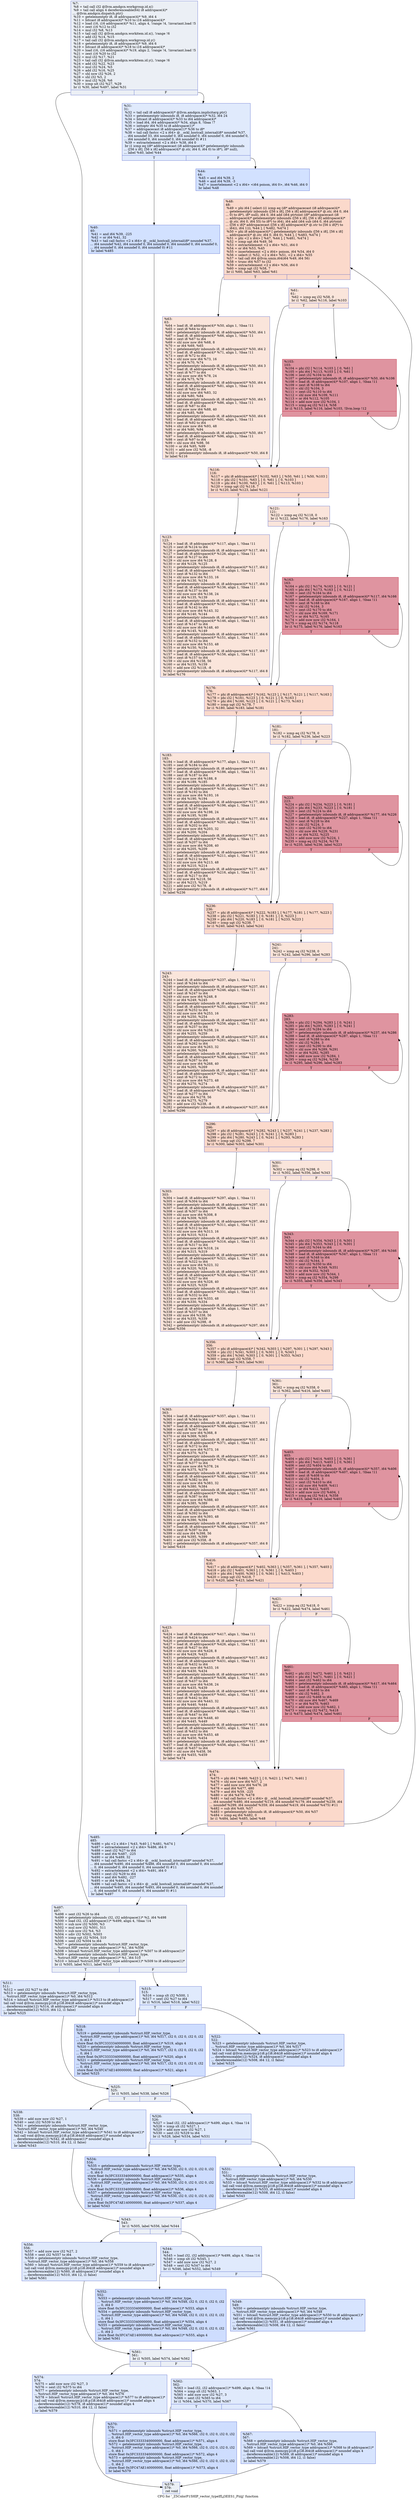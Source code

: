 digraph "CFG for '_Z5ColorP15HIP_vector_typeIfLj3EES1_Piiijj' function" {
	label="CFG for '_Z5ColorP15HIP_vector_typeIfLj3EES1_Piiijj' function";

	Node0x4b486d0 [shape=record,color="#3d50c3ff", style=filled, fillcolor="#d1dae970",label="{%7:\l  %8 = tail call i32 @llvm.amdgcn.workgroup.id.x()\l  %9 = tail call align 4 dereferenceable(64) i8 addrspace(4)*\l... @llvm.amdgcn.dispatch.ptr()\l  %10 = getelementptr i8, i8 addrspace(4)* %9, i64 4\l  %11 = bitcast i8 addrspace(4)* %10 to i16 addrspace(4)*\l  %12 = load i16, i16 addrspace(4)* %11, align 4, !range !4, !invariant.load !5\l  %13 = zext i16 %12 to i32\l  %14 = mul i32 %8, %13\l  %15 = tail call i32 @llvm.amdgcn.workitem.id.x(), !range !6\l  %16 = add i32 %14, %15\l  %17 = tail call i32 @llvm.amdgcn.workgroup.id.y()\l  %18 = getelementptr i8, i8 addrspace(4)* %9, i64 6\l  %19 = bitcast i8 addrspace(4)* %18 to i16 addrspace(4)*\l  %20 = load i16, i16 addrspace(4)* %19, align 2, !range !4, !invariant.load !5\l  %21 = zext i16 %20 to i32\l  %22 = mul i32 %17, %21\l  %23 = tail call i32 @llvm.amdgcn.workitem.id.y(), !range !6\l  %24 = add i32 %22, %23\l  %25 = mul i32 %24, %5\l  %26 = add i32 %16, %25\l  %27 = shl nsw i32 %26, 2\l  %28 = shl i32 %5, 2\l  %29 = mul i32 %28, %6\l  %30 = icmp ult i32 %27, %29\l  br i1 %30, label %497, label %31\l|{<s0>T|<s1>F}}"];
	Node0x4b486d0:s0 -> Node0x4b4c280;
	Node0x4b486d0:s1 -> Node0x4b4c310;
	Node0x4b4c310 [shape=record,color="#3d50c3ff", style=filled, fillcolor="#b9d0f970",label="{%31:\l31:                                               \l  %32 = tail call i8 addrspace(4)* @llvm.amdgcn.implicitarg.ptr()\l  %33 = getelementptr inbounds i8, i8 addrspace(4)* %32, i64 24\l  %34 = bitcast i8 addrspace(4)* %33 to i64 addrspace(4)*\l  %35 = load i64, i64 addrspace(4)* %34, align 8, !tbaa !7\l  %36 = inttoptr i64 %35 to i8 addrspace(1)*\l  %37 = addrspacecast i8 addrspace(1)* %36 to i8*\l  %38 = tail call fastcc \<2 x i64\> @__ockl_hostcall_internal(i8* noundef %37,\l... i64 noundef 33, i64 noundef 0, i64 noundef 0, i64 noundef 0, i64 noundef 0,\l... i64 noundef 0, i64 noundef 0, i64 noundef 0) #11\l  %39 = extractelement \<2 x i64\> %38, i64 0\l  br i1 icmp eq (i8* addrspacecast (i8 addrspace(4)* getelementptr inbounds\l... ([56 x i8], [56 x i8] addrspace(4)* @.str, i64 0, i64 0) to i8*), i8* null),\l... label %40, label %44\l|{<s0>T|<s1>F}}"];
	Node0x4b4c310:s0 -> Node0x4b4d370;
	Node0x4b4c310:s1 -> Node0x4b4dd60;
	Node0x4b4d370 [shape=record,color="#3d50c3ff", style=filled, fillcolor="#9abbff70",label="{%40:\l40:                                               \l  %41 = and i64 %39, -225\l  %42 = or i64 %41, 32\l  %43 = tail call fastcc \<2 x i64\> @__ockl_hostcall_internal(i8* noundef %37,\l... i64 noundef %42, i64 noundef 0, i64 noundef 0, i64 noundef 0, i64 noundef 0,\l... i64 noundef 0, i64 noundef 0, i64 noundef 0) #11\l  br label %485\l}"];
	Node0x4b4d370 -> Node0x4b4e040;
	Node0x4b4dd60 [shape=record,color="#3d50c3ff", style=filled, fillcolor="#9abbff70",label="{%44:\l44:                                               \l  %45 = and i64 %39, 2\l  %46 = and i64 %39, -3\l  %47 = insertelement \<2 x i64\> \<i64 poison, i64 0\>, i64 %46, i64 0\l  br label %48\l}"];
	Node0x4b4dd60 -> Node0x4b4ebe0;
	Node0x4b4ebe0 [shape=record,color="#3d50c3ff", style=filled, fillcolor="#f7a88970",label="{%48:\l48:                                               \l  %49 = phi i64 [ select (i1 icmp eq (i8* addrspacecast (i8 addrspace(4)*\l... getelementptr inbounds ([56 x i8], [56 x i8] addrspace(4)* @.str, i64 0, i64\l... 0) to i8*), i8* null), i64 0, i64 add (i64 ptrtoint (i8* addrspacecast (i8\l... addrspace(4)* getelementptr inbounds ([56 x i8], [56 x i8] addrspace(4)*\l... @.str, i64 0, i64 55) to i8*) to i64), i64 add (i64 sub (i64 0, i64 ptrtoint\l... ([56 x i8]* addrspacecast ([56 x i8] addrspace(4)* @.str to [56 x i8]*) to\l... i64)), i64 1))), %44 ], [ %482, %474 ]\l  %50 = phi i8 addrspace(4)* [ getelementptr inbounds ([56 x i8], [56 x i8]\l... addrspace(4)* @.str, i64 0, i64 0), %44 ], [ %483, %474 ]\l  %51 = phi \<2 x i64\> [ %47, %44 ], [ %481, %474 ]\l  %52 = icmp ugt i64 %49, 56\l  %53 = extractelement \<2 x i64\> %51, i64 0\l  %54 = or i64 %53, %45\l  %55 = insertelement \<2 x i64\> poison, i64 %54, i64 0\l  %56 = select i1 %52, \<2 x i64\> %51, \<2 x i64\> %55\l  %57 = tail call i64 @llvm.umin.i64(i64 %49, i64 56)\l  %58 = trunc i64 %57 to i32\l  %59 = extractelement \<2 x i64\> %56, i64 0\l  %60 = icmp ugt i32 %58, 7\l  br i1 %60, label %63, label %61\l|{<s0>T|<s1>F}}"];
	Node0x4b4ebe0:s0 -> Node0x4b4fb50;
	Node0x4b4ebe0:s1 -> Node0x4b4fbe0;
	Node0x4b4fbe0 [shape=record,color="#3d50c3ff", style=filled, fillcolor="#f4c5ad70",label="{%61:\l61:                                               \l  %62 = icmp eq i32 %58, 0\l  br i1 %62, label %116, label %103\l|{<s0>T|<s1>F}}"];
	Node0x4b4fbe0:s0 -> Node0x4b4fde0;
	Node0x4b4fbe0:s1 -> Node0x4b4fe30;
	Node0x4b4fb50 [shape=record,color="#3d50c3ff", style=filled, fillcolor="#f4c5ad70",label="{%63:\l63:                                               \l  %64 = load i8, i8 addrspace(4)* %50, align 1, !tbaa !11\l  %65 = zext i8 %64 to i64\l  %66 = getelementptr inbounds i8, i8 addrspace(4)* %50, i64 1\l  %67 = load i8, i8 addrspace(4)* %66, align 1, !tbaa !11\l  %68 = zext i8 %67 to i64\l  %69 = shl nuw nsw i64 %68, 8\l  %70 = or i64 %69, %65\l  %71 = getelementptr inbounds i8, i8 addrspace(4)* %50, i64 2\l  %72 = load i8, i8 addrspace(4)* %71, align 1, !tbaa !11\l  %73 = zext i8 %72 to i64\l  %74 = shl nuw nsw i64 %73, 16\l  %75 = or i64 %70, %74\l  %76 = getelementptr inbounds i8, i8 addrspace(4)* %50, i64 3\l  %77 = load i8, i8 addrspace(4)* %76, align 1, !tbaa !11\l  %78 = zext i8 %77 to i64\l  %79 = shl nuw nsw i64 %78, 24\l  %80 = or i64 %75, %79\l  %81 = getelementptr inbounds i8, i8 addrspace(4)* %50, i64 4\l  %82 = load i8, i8 addrspace(4)* %81, align 1, !tbaa !11\l  %83 = zext i8 %82 to i64\l  %84 = shl nuw nsw i64 %83, 32\l  %85 = or i64 %80, %84\l  %86 = getelementptr inbounds i8, i8 addrspace(4)* %50, i64 5\l  %87 = load i8, i8 addrspace(4)* %86, align 1, !tbaa !11\l  %88 = zext i8 %87 to i64\l  %89 = shl nuw nsw i64 %88, 40\l  %90 = or i64 %85, %89\l  %91 = getelementptr inbounds i8, i8 addrspace(4)* %50, i64 6\l  %92 = load i8, i8 addrspace(4)* %91, align 1, !tbaa !11\l  %93 = zext i8 %92 to i64\l  %94 = shl nuw nsw i64 %93, 48\l  %95 = or i64 %90, %94\l  %96 = getelementptr inbounds i8, i8 addrspace(4)* %50, i64 7\l  %97 = load i8, i8 addrspace(4)* %96, align 1, !tbaa !11\l  %98 = zext i8 %97 to i64\l  %99 = shl nuw i64 %98, 56\l  %100 = or i64 %95, %99\l  %101 = add nsw i32 %58, -8\l  %102 = getelementptr inbounds i8, i8 addrspace(4)* %50, i64 8\l  br label %116\l}"];
	Node0x4b4fb50 -> Node0x4b4fde0;
	Node0x4b4fe30 [shape=record,color="#b70d28ff", style=filled, fillcolor="#b70d2870",label="{%103:\l103:                                              \l  %104 = phi i32 [ %114, %103 ], [ 0, %61 ]\l  %105 = phi i64 [ %113, %103 ], [ 0, %61 ]\l  %106 = zext i32 %104 to i64\l  %107 = getelementptr inbounds i8, i8 addrspace(4)* %50, i64 %106\l  %108 = load i8, i8 addrspace(4)* %107, align 1, !tbaa !11\l  %109 = zext i8 %108 to i64\l  %110 = shl i32 %104, 3\l  %111 = zext i32 %110 to i64\l  %112 = shl nuw i64 %109, %111\l  %113 = or i64 %112, %105\l  %114 = add nuw nsw i32 %104, 1\l  %115 = icmp eq i32 %114, %58\l  br i1 %115, label %116, label %103, !llvm.loop !12\l|{<s0>T|<s1>F}}"];
	Node0x4b4fe30:s0 -> Node0x4b4fde0;
	Node0x4b4fe30:s1 -> Node0x4b4fe30;
	Node0x4b4fde0 [shape=record,color="#3d50c3ff", style=filled, fillcolor="#f7a88970",label="{%116:\l116:                                              \l  %117 = phi i8 addrspace(4)* [ %102, %63 ], [ %50, %61 ], [ %50, %103 ]\l  %118 = phi i32 [ %101, %63 ], [ 0, %61 ], [ 0, %103 ]\l  %119 = phi i64 [ %100, %63 ], [ 0, %61 ], [ %113, %103 ]\l  %120 = icmp ugt i32 %118, 7\l  br i1 %120, label %123, label %121\l|{<s0>T|<s1>F}}"];
	Node0x4b4fde0:s0 -> Node0x4b52ac0;
	Node0x4b4fde0:s1 -> Node0x4b52b10;
	Node0x4b52b10 [shape=record,color="#3d50c3ff", style=filled, fillcolor="#f4c5ad70",label="{%121:\l121:                                              \l  %122 = icmp eq i32 %118, 0\l  br i1 %122, label %176, label %163\l|{<s0>T|<s1>F}}"];
	Node0x4b52b10:s0 -> Node0x4b52ce0;
	Node0x4b52b10:s1 -> Node0x4b52d30;
	Node0x4b52ac0 [shape=record,color="#3d50c3ff", style=filled, fillcolor="#f4c5ad70",label="{%123:\l123:                                              \l  %124 = load i8, i8 addrspace(4)* %117, align 1, !tbaa !11\l  %125 = zext i8 %124 to i64\l  %126 = getelementptr inbounds i8, i8 addrspace(4)* %117, i64 1\l  %127 = load i8, i8 addrspace(4)* %126, align 1, !tbaa !11\l  %128 = zext i8 %127 to i64\l  %129 = shl nuw nsw i64 %128, 8\l  %130 = or i64 %129, %125\l  %131 = getelementptr inbounds i8, i8 addrspace(4)* %117, i64 2\l  %132 = load i8, i8 addrspace(4)* %131, align 1, !tbaa !11\l  %133 = zext i8 %132 to i64\l  %134 = shl nuw nsw i64 %133, 16\l  %135 = or i64 %130, %134\l  %136 = getelementptr inbounds i8, i8 addrspace(4)* %117, i64 3\l  %137 = load i8, i8 addrspace(4)* %136, align 1, !tbaa !11\l  %138 = zext i8 %137 to i64\l  %139 = shl nuw nsw i64 %138, 24\l  %140 = or i64 %135, %139\l  %141 = getelementptr inbounds i8, i8 addrspace(4)* %117, i64 4\l  %142 = load i8, i8 addrspace(4)* %141, align 1, !tbaa !11\l  %143 = zext i8 %142 to i64\l  %144 = shl nuw nsw i64 %143, 32\l  %145 = or i64 %140, %144\l  %146 = getelementptr inbounds i8, i8 addrspace(4)* %117, i64 5\l  %147 = load i8, i8 addrspace(4)* %146, align 1, !tbaa !11\l  %148 = zext i8 %147 to i64\l  %149 = shl nuw nsw i64 %148, 40\l  %150 = or i64 %145, %149\l  %151 = getelementptr inbounds i8, i8 addrspace(4)* %117, i64 6\l  %152 = load i8, i8 addrspace(4)* %151, align 1, !tbaa !11\l  %153 = zext i8 %152 to i64\l  %154 = shl nuw nsw i64 %153, 48\l  %155 = or i64 %150, %154\l  %156 = getelementptr inbounds i8, i8 addrspace(4)* %117, i64 7\l  %157 = load i8, i8 addrspace(4)* %156, align 1, !tbaa !11\l  %158 = zext i8 %157 to i64\l  %159 = shl nuw i64 %158, 56\l  %160 = or i64 %155, %159\l  %161 = add nsw i32 %118, -8\l  %162 = getelementptr inbounds i8, i8 addrspace(4)* %117, i64 8\l  br label %176\l}"];
	Node0x4b52ac0 -> Node0x4b52ce0;
	Node0x4b52d30 [shape=record,color="#b70d28ff", style=filled, fillcolor="#b70d2870",label="{%163:\l163:                                              \l  %164 = phi i32 [ %174, %163 ], [ 0, %121 ]\l  %165 = phi i64 [ %173, %163 ], [ 0, %121 ]\l  %166 = zext i32 %164 to i64\l  %167 = getelementptr inbounds i8, i8 addrspace(4)* %117, i64 %166\l  %168 = load i8, i8 addrspace(4)* %167, align 1, !tbaa !11\l  %169 = zext i8 %168 to i64\l  %170 = shl i32 %164, 3\l  %171 = zext i32 %170 to i64\l  %172 = shl nuw i64 %169, %171\l  %173 = or i64 %172, %165\l  %174 = add nuw nsw i32 %164, 1\l  %175 = icmp eq i32 %174, %118\l  br i1 %175, label %176, label %163\l|{<s0>T|<s1>F}}"];
	Node0x4b52d30:s0 -> Node0x4b52ce0;
	Node0x4b52d30:s1 -> Node0x4b52d30;
	Node0x4b52ce0 [shape=record,color="#3d50c3ff", style=filled, fillcolor="#f7a88970",label="{%176:\l176:                                              \l  %177 = phi i8 addrspace(4)* [ %162, %123 ], [ %117, %121 ], [ %117, %163 ]\l  %178 = phi i32 [ %161, %123 ], [ 0, %121 ], [ 0, %163 ]\l  %179 = phi i64 [ %160, %123 ], [ 0, %121 ], [ %173, %163 ]\l  %180 = icmp ugt i32 %178, 7\l  br i1 %180, label %183, label %181\l|{<s0>T|<s1>F}}"];
	Node0x4b52ce0:s0 -> Node0x4b55200;
	Node0x4b52ce0:s1 -> Node0x4b55250;
	Node0x4b55250 [shape=record,color="#3d50c3ff", style=filled, fillcolor="#f4c5ad70",label="{%181:\l181:                                              \l  %182 = icmp eq i32 %178, 0\l  br i1 %182, label %236, label %223\l|{<s0>T|<s1>F}}"];
	Node0x4b55250:s0 -> Node0x4b553e0;
	Node0x4b55250:s1 -> Node0x4b55430;
	Node0x4b55200 [shape=record,color="#3d50c3ff", style=filled, fillcolor="#f4c5ad70",label="{%183:\l183:                                              \l  %184 = load i8, i8 addrspace(4)* %177, align 1, !tbaa !11\l  %185 = zext i8 %184 to i64\l  %186 = getelementptr inbounds i8, i8 addrspace(4)* %177, i64 1\l  %187 = load i8, i8 addrspace(4)* %186, align 1, !tbaa !11\l  %188 = zext i8 %187 to i64\l  %189 = shl nuw nsw i64 %188, 8\l  %190 = or i64 %189, %185\l  %191 = getelementptr inbounds i8, i8 addrspace(4)* %177, i64 2\l  %192 = load i8, i8 addrspace(4)* %191, align 1, !tbaa !11\l  %193 = zext i8 %192 to i64\l  %194 = shl nuw nsw i64 %193, 16\l  %195 = or i64 %190, %194\l  %196 = getelementptr inbounds i8, i8 addrspace(4)* %177, i64 3\l  %197 = load i8, i8 addrspace(4)* %196, align 1, !tbaa !11\l  %198 = zext i8 %197 to i64\l  %199 = shl nuw nsw i64 %198, 24\l  %200 = or i64 %195, %199\l  %201 = getelementptr inbounds i8, i8 addrspace(4)* %177, i64 4\l  %202 = load i8, i8 addrspace(4)* %201, align 1, !tbaa !11\l  %203 = zext i8 %202 to i64\l  %204 = shl nuw nsw i64 %203, 32\l  %205 = or i64 %200, %204\l  %206 = getelementptr inbounds i8, i8 addrspace(4)* %177, i64 5\l  %207 = load i8, i8 addrspace(4)* %206, align 1, !tbaa !11\l  %208 = zext i8 %207 to i64\l  %209 = shl nuw nsw i64 %208, 40\l  %210 = or i64 %205, %209\l  %211 = getelementptr inbounds i8, i8 addrspace(4)* %177, i64 6\l  %212 = load i8, i8 addrspace(4)* %211, align 1, !tbaa !11\l  %213 = zext i8 %212 to i64\l  %214 = shl nuw nsw i64 %213, 48\l  %215 = or i64 %210, %214\l  %216 = getelementptr inbounds i8, i8 addrspace(4)* %177, i64 7\l  %217 = load i8, i8 addrspace(4)* %216, align 1, !tbaa !11\l  %218 = zext i8 %217 to i64\l  %219 = shl nuw i64 %218, 56\l  %220 = or i64 %215, %219\l  %221 = add nsw i32 %178, -8\l  %222 = getelementptr inbounds i8, i8 addrspace(4)* %177, i64 8\l  br label %236\l}"];
	Node0x4b55200 -> Node0x4b553e0;
	Node0x4b55430 [shape=record,color="#b70d28ff", style=filled, fillcolor="#b70d2870",label="{%223:\l223:                                              \l  %224 = phi i32 [ %234, %223 ], [ 0, %181 ]\l  %225 = phi i64 [ %233, %223 ], [ 0, %181 ]\l  %226 = zext i32 %224 to i64\l  %227 = getelementptr inbounds i8, i8 addrspace(4)* %177, i64 %226\l  %228 = load i8, i8 addrspace(4)* %227, align 1, !tbaa !11\l  %229 = zext i8 %228 to i64\l  %230 = shl i32 %224, 3\l  %231 = zext i32 %230 to i64\l  %232 = shl nuw i64 %229, %231\l  %233 = or i64 %232, %225\l  %234 = add nuw nsw i32 %224, 1\l  %235 = icmp eq i32 %234, %178\l  br i1 %235, label %236, label %223\l|{<s0>T|<s1>F}}"];
	Node0x4b55430:s0 -> Node0x4b553e0;
	Node0x4b55430:s1 -> Node0x4b55430;
	Node0x4b553e0 [shape=record,color="#3d50c3ff", style=filled, fillcolor="#f7a88970",label="{%236:\l236:                                              \l  %237 = phi i8 addrspace(4)* [ %222, %183 ], [ %177, %181 ], [ %177, %223 ]\l  %238 = phi i32 [ %221, %183 ], [ 0, %181 ], [ 0, %223 ]\l  %239 = phi i64 [ %220, %183 ], [ 0, %181 ], [ %233, %223 ]\l  %240 = icmp ugt i32 %238, 7\l  br i1 %240, label %243, label %241\l|{<s0>T|<s1>F}}"];
	Node0x4b553e0:s0 -> Node0x4b57480;
	Node0x4b553e0:s1 -> Node0x4b574d0;
	Node0x4b574d0 [shape=record,color="#3d50c3ff", style=filled, fillcolor="#f4c5ad70",label="{%241:\l241:                                              \l  %242 = icmp eq i32 %238, 0\l  br i1 %242, label %296, label %283\l|{<s0>T|<s1>F}}"];
	Node0x4b574d0:s0 -> Node0x4b57660;
	Node0x4b574d0:s1 -> Node0x4b576b0;
	Node0x4b57480 [shape=record,color="#3d50c3ff", style=filled, fillcolor="#f4c5ad70",label="{%243:\l243:                                              \l  %244 = load i8, i8 addrspace(4)* %237, align 1, !tbaa !11\l  %245 = zext i8 %244 to i64\l  %246 = getelementptr inbounds i8, i8 addrspace(4)* %237, i64 1\l  %247 = load i8, i8 addrspace(4)* %246, align 1, !tbaa !11\l  %248 = zext i8 %247 to i64\l  %249 = shl nuw nsw i64 %248, 8\l  %250 = or i64 %249, %245\l  %251 = getelementptr inbounds i8, i8 addrspace(4)* %237, i64 2\l  %252 = load i8, i8 addrspace(4)* %251, align 1, !tbaa !11\l  %253 = zext i8 %252 to i64\l  %254 = shl nuw nsw i64 %253, 16\l  %255 = or i64 %250, %254\l  %256 = getelementptr inbounds i8, i8 addrspace(4)* %237, i64 3\l  %257 = load i8, i8 addrspace(4)* %256, align 1, !tbaa !11\l  %258 = zext i8 %257 to i64\l  %259 = shl nuw nsw i64 %258, 24\l  %260 = or i64 %255, %259\l  %261 = getelementptr inbounds i8, i8 addrspace(4)* %237, i64 4\l  %262 = load i8, i8 addrspace(4)* %261, align 1, !tbaa !11\l  %263 = zext i8 %262 to i64\l  %264 = shl nuw nsw i64 %263, 32\l  %265 = or i64 %260, %264\l  %266 = getelementptr inbounds i8, i8 addrspace(4)* %237, i64 5\l  %267 = load i8, i8 addrspace(4)* %266, align 1, !tbaa !11\l  %268 = zext i8 %267 to i64\l  %269 = shl nuw nsw i64 %268, 40\l  %270 = or i64 %265, %269\l  %271 = getelementptr inbounds i8, i8 addrspace(4)* %237, i64 6\l  %272 = load i8, i8 addrspace(4)* %271, align 1, !tbaa !11\l  %273 = zext i8 %272 to i64\l  %274 = shl nuw nsw i64 %273, 48\l  %275 = or i64 %270, %274\l  %276 = getelementptr inbounds i8, i8 addrspace(4)* %237, i64 7\l  %277 = load i8, i8 addrspace(4)* %276, align 1, !tbaa !11\l  %278 = zext i8 %277 to i64\l  %279 = shl nuw i64 %278, 56\l  %280 = or i64 %275, %279\l  %281 = add nsw i32 %238, -8\l  %282 = getelementptr inbounds i8, i8 addrspace(4)* %237, i64 8\l  br label %296\l}"];
	Node0x4b57480 -> Node0x4b57660;
	Node0x4b576b0 [shape=record,color="#b70d28ff", style=filled, fillcolor="#b70d2870",label="{%283:\l283:                                              \l  %284 = phi i32 [ %294, %283 ], [ 0, %241 ]\l  %285 = phi i64 [ %293, %283 ], [ 0, %241 ]\l  %286 = zext i32 %284 to i64\l  %287 = getelementptr inbounds i8, i8 addrspace(4)* %237, i64 %286\l  %288 = load i8, i8 addrspace(4)* %287, align 1, !tbaa !11\l  %289 = zext i8 %288 to i64\l  %290 = shl i32 %284, 3\l  %291 = zext i32 %290 to i64\l  %292 = shl nuw i64 %289, %291\l  %293 = or i64 %292, %285\l  %294 = add nuw nsw i32 %284, 1\l  %295 = icmp eq i32 %294, %238\l  br i1 %295, label %296, label %283\l|{<s0>T|<s1>F}}"];
	Node0x4b576b0:s0 -> Node0x4b57660;
	Node0x4b576b0:s1 -> Node0x4b576b0;
	Node0x4b57660 [shape=record,color="#3d50c3ff", style=filled, fillcolor="#f7a88970",label="{%296:\l296:                                              \l  %297 = phi i8 addrspace(4)* [ %282, %243 ], [ %237, %241 ], [ %237, %283 ]\l  %298 = phi i32 [ %281, %243 ], [ 0, %241 ], [ 0, %283 ]\l  %299 = phi i64 [ %280, %243 ], [ 0, %241 ], [ %293, %283 ]\l  %300 = icmp ugt i32 %298, 7\l  br i1 %300, label %303, label %301\l|{<s0>T|<s1>F}}"];
	Node0x4b57660:s0 -> Node0x4b59f00;
	Node0x4b57660:s1 -> Node0x4b59f50;
	Node0x4b59f50 [shape=record,color="#3d50c3ff", style=filled, fillcolor="#f4c5ad70",label="{%301:\l301:                                              \l  %302 = icmp eq i32 %298, 0\l  br i1 %302, label %356, label %343\l|{<s0>T|<s1>F}}"];
	Node0x4b59f50:s0 -> Node0x4b5a0e0;
	Node0x4b59f50:s1 -> Node0x4b5a130;
	Node0x4b59f00 [shape=record,color="#3d50c3ff", style=filled, fillcolor="#f4c5ad70",label="{%303:\l303:                                              \l  %304 = load i8, i8 addrspace(4)* %297, align 1, !tbaa !11\l  %305 = zext i8 %304 to i64\l  %306 = getelementptr inbounds i8, i8 addrspace(4)* %297, i64 1\l  %307 = load i8, i8 addrspace(4)* %306, align 1, !tbaa !11\l  %308 = zext i8 %307 to i64\l  %309 = shl nuw nsw i64 %308, 8\l  %310 = or i64 %309, %305\l  %311 = getelementptr inbounds i8, i8 addrspace(4)* %297, i64 2\l  %312 = load i8, i8 addrspace(4)* %311, align 1, !tbaa !11\l  %313 = zext i8 %312 to i64\l  %314 = shl nuw nsw i64 %313, 16\l  %315 = or i64 %310, %314\l  %316 = getelementptr inbounds i8, i8 addrspace(4)* %297, i64 3\l  %317 = load i8, i8 addrspace(4)* %316, align 1, !tbaa !11\l  %318 = zext i8 %317 to i64\l  %319 = shl nuw nsw i64 %318, 24\l  %320 = or i64 %315, %319\l  %321 = getelementptr inbounds i8, i8 addrspace(4)* %297, i64 4\l  %322 = load i8, i8 addrspace(4)* %321, align 1, !tbaa !11\l  %323 = zext i8 %322 to i64\l  %324 = shl nuw nsw i64 %323, 32\l  %325 = or i64 %320, %324\l  %326 = getelementptr inbounds i8, i8 addrspace(4)* %297, i64 5\l  %327 = load i8, i8 addrspace(4)* %326, align 1, !tbaa !11\l  %328 = zext i8 %327 to i64\l  %329 = shl nuw nsw i64 %328, 40\l  %330 = or i64 %325, %329\l  %331 = getelementptr inbounds i8, i8 addrspace(4)* %297, i64 6\l  %332 = load i8, i8 addrspace(4)* %331, align 1, !tbaa !11\l  %333 = zext i8 %332 to i64\l  %334 = shl nuw nsw i64 %333, 48\l  %335 = or i64 %330, %334\l  %336 = getelementptr inbounds i8, i8 addrspace(4)* %297, i64 7\l  %337 = load i8, i8 addrspace(4)* %336, align 1, !tbaa !11\l  %338 = zext i8 %337 to i64\l  %339 = shl nuw i64 %338, 56\l  %340 = or i64 %335, %339\l  %341 = add nsw i32 %298, -8\l  %342 = getelementptr inbounds i8, i8 addrspace(4)* %297, i64 8\l  br label %356\l}"];
	Node0x4b59f00 -> Node0x4b5a0e0;
	Node0x4b5a130 [shape=record,color="#b70d28ff", style=filled, fillcolor="#b70d2870",label="{%343:\l343:                                              \l  %344 = phi i32 [ %354, %343 ], [ 0, %301 ]\l  %345 = phi i64 [ %353, %343 ], [ 0, %301 ]\l  %346 = zext i32 %344 to i64\l  %347 = getelementptr inbounds i8, i8 addrspace(4)* %297, i64 %346\l  %348 = load i8, i8 addrspace(4)* %347, align 1, !tbaa !11\l  %349 = zext i8 %348 to i64\l  %350 = shl i32 %344, 3\l  %351 = zext i32 %350 to i64\l  %352 = shl nuw i64 %349, %351\l  %353 = or i64 %352, %345\l  %354 = add nuw nsw i32 %344, 1\l  %355 = icmp eq i32 %354, %298\l  br i1 %355, label %356, label %343\l|{<s0>T|<s1>F}}"];
	Node0x4b5a130:s0 -> Node0x4b5a0e0;
	Node0x4b5a130:s1 -> Node0x4b5a130;
	Node0x4b5a0e0 [shape=record,color="#3d50c3ff", style=filled, fillcolor="#f7a88970",label="{%356:\l356:                                              \l  %357 = phi i8 addrspace(4)* [ %342, %303 ], [ %297, %301 ], [ %297, %343 ]\l  %358 = phi i32 [ %341, %303 ], [ 0, %301 ], [ 0, %343 ]\l  %359 = phi i64 [ %340, %303 ], [ 0, %301 ], [ %353, %343 ]\l  %360 = icmp ugt i32 %358, 7\l  br i1 %360, label %363, label %361\l|{<s0>T|<s1>F}}"];
	Node0x4b5a0e0:s0 -> Node0x4b5cb90;
	Node0x4b5a0e0:s1 -> Node0x4b5cbe0;
	Node0x4b5cbe0 [shape=record,color="#3d50c3ff", style=filled, fillcolor="#f4c5ad70",label="{%361:\l361:                                              \l  %362 = icmp eq i32 %358, 0\l  br i1 %362, label %416, label %403\l|{<s0>T|<s1>F}}"];
	Node0x4b5cbe0:s0 -> Node0x4b5cd70;
	Node0x4b5cbe0:s1 -> Node0x4b5cdc0;
	Node0x4b5cb90 [shape=record,color="#3d50c3ff", style=filled, fillcolor="#f4c5ad70",label="{%363:\l363:                                              \l  %364 = load i8, i8 addrspace(4)* %357, align 1, !tbaa !11\l  %365 = zext i8 %364 to i64\l  %366 = getelementptr inbounds i8, i8 addrspace(4)* %357, i64 1\l  %367 = load i8, i8 addrspace(4)* %366, align 1, !tbaa !11\l  %368 = zext i8 %367 to i64\l  %369 = shl nuw nsw i64 %368, 8\l  %370 = or i64 %369, %365\l  %371 = getelementptr inbounds i8, i8 addrspace(4)* %357, i64 2\l  %372 = load i8, i8 addrspace(4)* %371, align 1, !tbaa !11\l  %373 = zext i8 %372 to i64\l  %374 = shl nuw nsw i64 %373, 16\l  %375 = or i64 %370, %374\l  %376 = getelementptr inbounds i8, i8 addrspace(4)* %357, i64 3\l  %377 = load i8, i8 addrspace(4)* %376, align 1, !tbaa !11\l  %378 = zext i8 %377 to i64\l  %379 = shl nuw nsw i64 %378, 24\l  %380 = or i64 %375, %379\l  %381 = getelementptr inbounds i8, i8 addrspace(4)* %357, i64 4\l  %382 = load i8, i8 addrspace(4)* %381, align 1, !tbaa !11\l  %383 = zext i8 %382 to i64\l  %384 = shl nuw nsw i64 %383, 32\l  %385 = or i64 %380, %384\l  %386 = getelementptr inbounds i8, i8 addrspace(4)* %357, i64 5\l  %387 = load i8, i8 addrspace(4)* %386, align 1, !tbaa !11\l  %388 = zext i8 %387 to i64\l  %389 = shl nuw nsw i64 %388, 40\l  %390 = or i64 %385, %389\l  %391 = getelementptr inbounds i8, i8 addrspace(4)* %357, i64 6\l  %392 = load i8, i8 addrspace(4)* %391, align 1, !tbaa !11\l  %393 = zext i8 %392 to i64\l  %394 = shl nuw nsw i64 %393, 48\l  %395 = or i64 %390, %394\l  %396 = getelementptr inbounds i8, i8 addrspace(4)* %357, i64 7\l  %397 = load i8, i8 addrspace(4)* %396, align 1, !tbaa !11\l  %398 = zext i8 %397 to i64\l  %399 = shl nuw i64 %398, 56\l  %400 = or i64 %395, %399\l  %401 = add nsw i32 %358, -8\l  %402 = getelementptr inbounds i8, i8 addrspace(4)* %357, i64 8\l  br label %416\l}"];
	Node0x4b5cb90 -> Node0x4b5cd70;
	Node0x4b5cdc0 [shape=record,color="#b70d28ff", style=filled, fillcolor="#b70d2870",label="{%403:\l403:                                              \l  %404 = phi i32 [ %414, %403 ], [ 0, %361 ]\l  %405 = phi i64 [ %413, %403 ], [ 0, %361 ]\l  %406 = zext i32 %404 to i64\l  %407 = getelementptr inbounds i8, i8 addrspace(4)* %357, i64 %406\l  %408 = load i8, i8 addrspace(4)* %407, align 1, !tbaa !11\l  %409 = zext i8 %408 to i64\l  %410 = shl i32 %404, 3\l  %411 = zext i32 %410 to i64\l  %412 = shl nuw i64 %409, %411\l  %413 = or i64 %412, %405\l  %414 = add nuw nsw i32 %404, 1\l  %415 = icmp eq i32 %414, %358\l  br i1 %415, label %416, label %403\l|{<s0>T|<s1>F}}"];
	Node0x4b5cdc0:s0 -> Node0x4b5cd70;
	Node0x4b5cdc0:s1 -> Node0x4b5cdc0;
	Node0x4b5cd70 [shape=record,color="#3d50c3ff", style=filled, fillcolor="#f7a88970",label="{%416:\l416:                                              \l  %417 = phi i8 addrspace(4)* [ %402, %363 ], [ %357, %361 ], [ %357, %403 ]\l  %418 = phi i32 [ %401, %363 ], [ 0, %361 ], [ 0, %403 ]\l  %419 = phi i64 [ %400, %363 ], [ 0, %361 ], [ %413, %403 ]\l  %420 = icmp ugt i32 %418, 7\l  br i1 %420, label %423, label %421\l|{<s0>T|<s1>F}}"];
	Node0x4b5cd70:s0 -> Node0x4b5f3f0;
	Node0x4b5cd70:s1 -> Node0x4b5f440;
	Node0x4b5f440 [shape=record,color="#3d50c3ff", style=filled, fillcolor="#f4c5ad70",label="{%421:\l421:                                              \l  %422 = icmp eq i32 %418, 0\l  br i1 %422, label %474, label %461\l|{<s0>T|<s1>F}}"];
	Node0x4b5f440:s0 -> Node0x4b4f080;
	Node0x4b5f440:s1 -> Node0x4b5f5d0;
	Node0x4b5f3f0 [shape=record,color="#3d50c3ff", style=filled, fillcolor="#f4c5ad70",label="{%423:\l423:                                              \l  %424 = load i8, i8 addrspace(4)* %417, align 1, !tbaa !11\l  %425 = zext i8 %424 to i64\l  %426 = getelementptr inbounds i8, i8 addrspace(4)* %417, i64 1\l  %427 = load i8, i8 addrspace(4)* %426, align 1, !tbaa !11\l  %428 = zext i8 %427 to i64\l  %429 = shl nuw nsw i64 %428, 8\l  %430 = or i64 %429, %425\l  %431 = getelementptr inbounds i8, i8 addrspace(4)* %417, i64 2\l  %432 = load i8, i8 addrspace(4)* %431, align 1, !tbaa !11\l  %433 = zext i8 %432 to i64\l  %434 = shl nuw nsw i64 %433, 16\l  %435 = or i64 %430, %434\l  %436 = getelementptr inbounds i8, i8 addrspace(4)* %417, i64 3\l  %437 = load i8, i8 addrspace(4)* %436, align 1, !tbaa !11\l  %438 = zext i8 %437 to i64\l  %439 = shl nuw nsw i64 %438, 24\l  %440 = or i64 %435, %439\l  %441 = getelementptr inbounds i8, i8 addrspace(4)* %417, i64 4\l  %442 = load i8, i8 addrspace(4)* %441, align 1, !tbaa !11\l  %443 = zext i8 %442 to i64\l  %444 = shl nuw nsw i64 %443, 32\l  %445 = or i64 %440, %444\l  %446 = getelementptr inbounds i8, i8 addrspace(4)* %417, i64 5\l  %447 = load i8, i8 addrspace(4)* %446, align 1, !tbaa !11\l  %448 = zext i8 %447 to i64\l  %449 = shl nuw nsw i64 %448, 40\l  %450 = or i64 %445, %449\l  %451 = getelementptr inbounds i8, i8 addrspace(4)* %417, i64 6\l  %452 = load i8, i8 addrspace(4)* %451, align 1, !tbaa !11\l  %453 = zext i8 %452 to i64\l  %454 = shl nuw nsw i64 %453, 48\l  %455 = or i64 %450, %454\l  %456 = getelementptr inbounds i8, i8 addrspace(4)* %417, i64 7\l  %457 = load i8, i8 addrspace(4)* %456, align 1, !tbaa !11\l  %458 = zext i8 %457 to i64\l  %459 = shl nuw i64 %458, 56\l  %460 = or i64 %455, %459\l  br label %474\l}"];
	Node0x4b5f3f0 -> Node0x4b4f080;
	Node0x4b5f5d0 [shape=record,color="#b70d28ff", style=filled, fillcolor="#b70d2870",label="{%461:\l461:                                              \l  %462 = phi i32 [ %472, %461 ], [ 0, %421 ]\l  %463 = phi i64 [ %471, %461 ], [ 0, %421 ]\l  %464 = zext i32 %462 to i64\l  %465 = getelementptr inbounds i8, i8 addrspace(4)* %417, i64 %464\l  %466 = load i8, i8 addrspace(4)* %465, align 1, !tbaa !11\l  %467 = zext i8 %466 to i64\l  %468 = shl i32 %462, 3\l  %469 = zext i32 %468 to i64\l  %470 = shl nuw i64 %467, %469\l  %471 = or i64 %470, %463\l  %472 = add nuw nsw i32 %462, 1\l  %473 = icmp eq i32 %472, %418\l  br i1 %473, label %474, label %461\l|{<s0>T|<s1>F}}"];
	Node0x4b5f5d0:s0 -> Node0x4b4f080;
	Node0x4b5f5d0:s1 -> Node0x4b5f5d0;
	Node0x4b4f080 [shape=record,color="#3d50c3ff", style=filled, fillcolor="#f7a88970",label="{%474:\l474:                                              \l  %475 = phi i64 [ %460, %423 ], [ 0, %421 ], [ %471, %461 ]\l  %476 = shl nuw nsw i64 %57, 2\l  %477 = add nuw nsw i64 %476, 28\l  %478 = and i64 %477, 480\l  %479 = and i64 %59, -225\l  %480 = or i64 %479, %478\l  %481 = tail call fastcc \<2 x i64\> @__ockl_hostcall_internal(i8* noundef %37,\l... i64 noundef %480, i64 noundef %119, i64 noundef %179, i64 noundef %239, i64\l... noundef %299, i64 noundef %359, i64 noundef %419, i64 noundef %475) #11\l  %482 = sub i64 %49, %57\l  %483 = getelementptr inbounds i8, i8 addrspace(4)* %50, i64 %57\l  %484 = icmp eq i64 %482, 0\l  br i1 %484, label %485, label %48\l|{<s0>T|<s1>F}}"];
	Node0x4b4f080:s0 -> Node0x4b4e040;
	Node0x4b4f080:s1 -> Node0x4b4ebe0;
	Node0x4b4e040 [shape=record,color="#3d50c3ff", style=filled, fillcolor="#b9d0f970",label="{%485:\l485:                                              \l  %486 = phi \<2 x i64\> [ %43, %40 ], [ %481, %474 ]\l  %487 = extractelement \<2 x i64\> %486, i64 0\l  %488 = zext i32 %27 to i64\l  %489 = and i64 %487, -225\l  %490 = or i64 %489, 32\l  %491 = tail call fastcc \<2 x i64\> @__ockl_hostcall_internal(i8* noundef %37,\l... i64 noundef %490, i64 noundef %488, i64 noundef 0, i64 noundef 0, i64 noundef\l... 0, i64 noundef 0, i64 noundef 0, i64 noundef 0) #11\l  %492 = extractelement \<2 x i64\> %491, i64 0\l  %493 = zext i32 %29 to i64\l  %494 = and i64 %492, -227\l  %495 = or i64 %494, 34\l  %496 = tail call fastcc \<2 x i64\> @__ockl_hostcall_internal(i8* noundef %37,\l... i64 noundef %495, i64 noundef %493, i64 noundef 0, i64 noundef 0, i64 noundef\l... 0, i64 noundef 0, i64 noundef 0, i64 noundef 0) #11\l  br label %497\l}"];
	Node0x4b4e040 -> Node0x4b4c280;
	Node0x4b4c280 [shape=record,color="#3d50c3ff", style=filled, fillcolor="#d1dae970",label="{%497:\l497:                                              \l  %498 = sext i32 %26 to i64\l  %499 = getelementptr inbounds i32, i32 addrspace(1)* %2, i64 %498\l  %500 = load i32, i32 addrspace(1)* %499, align 4, !tbaa !14\l  %501 = sub nsw i32 %500, %3\l  %502 = mul nsw i32 %501, 511\l  %503 = sub nsw i32 %4, %3\l  %504 = sdiv i32 %502, %503\l  %505 = icmp sgt i32 %504, 510\l  %506 = sext i32 %504 to i64\l  %507 = getelementptr inbounds %struct.HIP_vector_type,\l... %struct.HIP_vector_type addrspace(1)* %1, i64 %506\l  %508 = bitcast %struct.HIP_vector_type addrspace(1)* %507 to i8 addrspace(1)*\l  %509 = getelementptr inbounds %struct.HIP_vector_type,\l... %struct.HIP_vector_type addrspace(1)* %1, i64 510\l  %510 = bitcast %struct.HIP_vector_type addrspace(1)* %509 to i8 addrspace(1)*\l  br i1 %505, label %511, label %515\l|{<s0>T|<s1>F}}"];
	Node0x4b4c280:s0 -> Node0x4b62de0;
	Node0x4b4c280:s1 -> Node0x4b62e30;
	Node0x4b62de0 [shape=record,color="#3d50c3ff", style=filled, fillcolor="#b9d0f970",label="{%511:\l511:                                              \l  %512 = sext i32 %27 to i64\l  %513 = getelementptr inbounds %struct.HIP_vector_type,\l... %struct.HIP_vector_type addrspace(1)* %0, i64 %512\l  %514 = bitcast %struct.HIP_vector_type addrspace(1)* %513 to i8 addrspace(1)*\l  tail call void @llvm.memcpy.p1i8.p1i8.i64(i8 addrspace(1)* noundef align 4\l... dereferenceable(12) %514, i8 addrspace(1)* noundef align 4\l... dereferenceable(12) %510, i64 12, i1 false)\l  br label %525\l}"];
	Node0x4b62de0 -> Node0x4b582a0;
	Node0x4b62e30 [shape=record,color="#3d50c3ff", style=filled, fillcolor="#b9d0f970",label="{%515:\l515:                                              \l  %516 = icmp slt i32 %500, 1\l  %517 = sext i32 %27 to i64\l  br i1 %516, label %518, label %522\l|{<s0>T|<s1>F}}"];
	Node0x4b62e30:s0 -> Node0x4b58460;
	Node0x4b62e30:s1 -> Node0x4b584b0;
	Node0x4b58460 [shape=record,color="#3d50c3ff", style=filled, fillcolor="#8fb1fe70",label="{%518:\l518:                                              \l  %519 = getelementptr inbounds %struct.HIP_vector_type,\l... %struct.HIP_vector_type addrspace(1)* %0, i64 %517, i32 0, i32 0, i32 0, i32\l... 0, i64 0\l  store float 0x3FC3333340000000, float addrspace(1)* %519, align 4\l  %520 = getelementptr inbounds %struct.HIP_vector_type,\l... %struct.HIP_vector_type addrspace(1)* %0, i64 %517, i32 0, i32 0, i32 0, i32\l... 0, i64 1\l  store float 0x3FC3333340000000, float addrspace(1)* %520, align 4\l  %521 = getelementptr inbounds %struct.HIP_vector_type,\l... %struct.HIP_vector_type addrspace(1)* %0, i64 %517, i32 0, i32 0, i32 0, i32\l... 0, i64 2\l  store float 0x3FC47AE140000000, float addrspace(1)* %521, align 4\l  br label %525\l}"];
	Node0x4b58460 -> Node0x4b582a0;
	Node0x4b584b0 [shape=record,color="#3d50c3ff", style=filled, fillcolor="#a5c3fe70",label="{%522:\l522:                                              \l  %523 = getelementptr inbounds %struct.HIP_vector_type,\l... %struct.HIP_vector_type addrspace(1)* %0, i64 %517\l  %524 = bitcast %struct.HIP_vector_type addrspace(1)* %523 to i8 addrspace(1)*\l  tail call void @llvm.memcpy.p1i8.p1i8.i64(i8 addrspace(1)* noundef align 4\l... dereferenceable(12) %524, i8 addrspace(1)* noundef align 4\l... dereferenceable(12) %508, i64 12, i1 false)\l  br label %525\l}"];
	Node0x4b584b0 -> Node0x4b582a0;
	Node0x4b582a0 [shape=record,color="#3d50c3ff", style=filled, fillcolor="#d1dae970",label="{%525:\l525:                                              \l  br i1 %505, label %538, label %526\l|{<s0>T|<s1>F}}"];
	Node0x4b582a0:s0 -> Node0x4b58e30;
	Node0x4b582a0:s1 -> Node0x4b65b30;
	Node0x4b65b30 [shape=record,color="#3d50c3ff", style=filled, fillcolor="#b9d0f970",label="{%526:\l526:                                              \l  %527 = load i32, i32 addrspace(1)* %499, align 4, !tbaa !14\l  %528 = icmp slt i32 %527, 1\l  %529 = add nuw nsw i32 %27, 1\l  %530 = sext i32 %529 to i64\l  br i1 %528, label %534, label %531\l|{<s0>T|<s1>F}}"];
	Node0x4b65b30:s0 -> Node0x4b66440;
	Node0x4b65b30:s1 -> Node0x4b66490;
	Node0x4b66490 [shape=record,color="#3d50c3ff", style=filled, fillcolor="#a5c3fe70",label="{%531:\l531:                                              \l  %532 = getelementptr inbounds %struct.HIP_vector_type,\l... %struct.HIP_vector_type addrspace(1)* %0, i64 %530\l  %533 = bitcast %struct.HIP_vector_type addrspace(1)* %532 to i8 addrspace(1)*\l  tail call void @llvm.memcpy.p1i8.p1i8.i64(i8 addrspace(1)* noundef align 4\l... dereferenceable(12) %533, i8 addrspace(1)* noundef align 4\l... dereferenceable(12) %508, i64 12, i1 false)\l  br label %543\l}"];
	Node0x4b66490 -> Node0x4b667f0;
	Node0x4b66440 [shape=record,color="#3d50c3ff", style=filled, fillcolor="#8fb1fe70",label="{%534:\l534:                                              \l  %535 = getelementptr inbounds %struct.HIP_vector_type,\l... %struct.HIP_vector_type addrspace(1)* %0, i64 %530, i32 0, i32 0, i32 0, i32\l... 0, i64 0\l  store float 0x3FC3333340000000, float addrspace(1)* %535, align 4\l  %536 = getelementptr inbounds %struct.HIP_vector_type,\l... %struct.HIP_vector_type addrspace(1)* %0, i64 %530, i32 0, i32 0, i32 0, i32\l... 0, i64 1\l  store float 0x3FC3333340000000, float addrspace(1)* %536, align 4\l  %537 = getelementptr inbounds %struct.HIP_vector_type,\l... %struct.HIP_vector_type addrspace(1)* %0, i64 %530, i32 0, i32 0, i32 0, i32\l... 0, i64 2\l  store float 0x3FC47AE140000000, float addrspace(1)* %537, align 4\l  br label %543\l}"];
	Node0x4b66440 -> Node0x4b667f0;
	Node0x4b58e30 [shape=record,color="#3d50c3ff", style=filled, fillcolor="#b9d0f970",label="{%538:\l538:                                              \l  %539 = add nuw nsw i32 %27, 1\l  %540 = sext i32 %539 to i64\l  %541 = getelementptr inbounds %struct.HIP_vector_type,\l... %struct.HIP_vector_type addrspace(1)* %0, i64 %540\l  %542 = bitcast %struct.HIP_vector_type addrspace(1)* %541 to i8 addrspace(1)*\l  tail call void @llvm.memcpy.p1i8.p1i8.i64(i8 addrspace(1)* noundef align 4\l... dereferenceable(12) %542, i8 addrspace(1)* noundef align 4\l... dereferenceable(12) %510, i64 12, i1 false)\l  br label %543\l}"];
	Node0x4b58e30 -> Node0x4b667f0;
	Node0x4b667f0 [shape=record,color="#3d50c3ff", style=filled, fillcolor="#d1dae970",label="{%543:\l543:                                              \l  br i1 %505, label %556, label %544\l|{<s0>T|<s1>F}}"];
	Node0x4b667f0:s0 -> Node0x4b67260;
	Node0x4b667f0:s1 -> Node0x4b672b0;
	Node0x4b672b0 [shape=record,color="#3d50c3ff", style=filled, fillcolor="#b9d0f970",label="{%544:\l544:                                              \l  %545 = load i32, i32 addrspace(1)* %499, align 4, !tbaa !14\l  %546 = icmp slt i32 %545, 1\l  %547 = add nuw nsw i32 %27, 2\l  %548 = sext i32 %547 to i64\l  br i1 %546, label %552, label %549\l|{<s0>T|<s1>F}}"];
	Node0x4b672b0:s0 -> Node0x4b675b0;
	Node0x4b672b0:s1 -> Node0x4b67600;
	Node0x4b67600 [shape=record,color="#3d50c3ff", style=filled, fillcolor="#a5c3fe70",label="{%549:\l549:                                              \l  %550 = getelementptr inbounds %struct.HIP_vector_type,\l... %struct.HIP_vector_type addrspace(1)* %0, i64 %548\l  %551 = bitcast %struct.HIP_vector_type addrspace(1)* %550 to i8 addrspace(1)*\l  tail call void @llvm.memcpy.p1i8.p1i8.i64(i8 addrspace(1)* noundef align 4\l... dereferenceable(12) %551, i8 addrspace(1)* noundef align 4\l... dereferenceable(12) %508, i64 12, i1 false)\l  br label %561\l}"];
	Node0x4b67600 -> Node0x4b67960;
	Node0x4b675b0 [shape=record,color="#3d50c3ff", style=filled, fillcolor="#8fb1fe70",label="{%552:\l552:                                              \l  %553 = getelementptr inbounds %struct.HIP_vector_type,\l... %struct.HIP_vector_type addrspace(1)* %0, i64 %548, i32 0, i32 0, i32 0, i32\l... 0, i64 0\l  store float 0x3FC3333340000000, float addrspace(1)* %553, align 4\l  %554 = getelementptr inbounds %struct.HIP_vector_type,\l... %struct.HIP_vector_type addrspace(1)* %0, i64 %548, i32 0, i32 0, i32 0, i32\l... 0, i64 1\l  store float 0x3FC3333340000000, float addrspace(1)* %554, align 4\l  %555 = getelementptr inbounds %struct.HIP_vector_type,\l... %struct.HIP_vector_type addrspace(1)* %0, i64 %548, i32 0, i32 0, i32 0, i32\l... 0, i64 2\l  store float 0x3FC47AE140000000, float addrspace(1)* %555, align 4\l  br label %561\l}"];
	Node0x4b675b0 -> Node0x4b67960;
	Node0x4b67260 [shape=record,color="#3d50c3ff", style=filled, fillcolor="#b9d0f970",label="{%556:\l556:                                              \l  %557 = add nuw nsw i32 %27, 2\l  %558 = sext i32 %557 to i64\l  %559 = getelementptr inbounds %struct.HIP_vector_type,\l... %struct.HIP_vector_type addrspace(1)* %0, i64 %558\l  %560 = bitcast %struct.HIP_vector_type addrspace(1)* %559 to i8 addrspace(1)*\l  tail call void @llvm.memcpy.p1i8.p1i8.i64(i8 addrspace(1)* noundef align 4\l... dereferenceable(12) %560, i8 addrspace(1)* noundef align 4\l... dereferenceable(12) %510, i64 12, i1 false)\l  br label %561\l}"];
	Node0x4b67260 -> Node0x4b67960;
	Node0x4b67960 [shape=record,color="#3d50c3ff", style=filled, fillcolor="#d1dae970",label="{%561:\l561:                                              \l  br i1 %505, label %574, label %562\l|{<s0>T|<s1>F}}"];
	Node0x4b67960:s0 -> Node0x4b683d0;
	Node0x4b67960:s1 -> Node0x4b68420;
	Node0x4b68420 [shape=record,color="#3d50c3ff", style=filled, fillcolor="#b9d0f970",label="{%562:\l562:                                              \l  %563 = load i32, i32 addrspace(1)* %499, align 4, !tbaa !14\l  %564 = icmp slt i32 %563, 1\l  %565 = add nuw nsw i32 %27, 3\l  %566 = sext i32 %565 to i64\l  br i1 %564, label %570, label %567\l|{<s0>T|<s1>F}}"];
	Node0x4b68420:s0 -> Node0x4b68720;
	Node0x4b68420:s1 -> Node0x4b68770;
	Node0x4b68770 [shape=record,color="#3d50c3ff", style=filled, fillcolor="#a5c3fe70",label="{%567:\l567:                                              \l  %568 = getelementptr inbounds %struct.HIP_vector_type,\l... %struct.HIP_vector_type addrspace(1)* %0, i64 %566\l  %569 = bitcast %struct.HIP_vector_type addrspace(1)* %568 to i8 addrspace(1)*\l  tail call void @llvm.memcpy.p1i8.p1i8.i64(i8 addrspace(1)* noundef align 4\l... dereferenceable(12) %569, i8 addrspace(1)* noundef align 4\l... dereferenceable(12) %508, i64 12, i1 false)\l  br label %579\l}"];
	Node0x4b68770 -> Node0x4b68ad0;
	Node0x4b68720 [shape=record,color="#3d50c3ff", style=filled, fillcolor="#8fb1fe70",label="{%570:\l570:                                              \l  %571 = getelementptr inbounds %struct.HIP_vector_type,\l... %struct.HIP_vector_type addrspace(1)* %0, i64 %566, i32 0, i32 0, i32 0, i32\l... 0, i64 0\l  store float 0x3FC3333340000000, float addrspace(1)* %571, align 4\l  %572 = getelementptr inbounds %struct.HIP_vector_type,\l... %struct.HIP_vector_type addrspace(1)* %0, i64 %566, i32 0, i32 0, i32 0, i32\l... 0, i64 1\l  store float 0x3FC3333340000000, float addrspace(1)* %572, align 4\l  %573 = getelementptr inbounds %struct.HIP_vector_type,\l... %struct.HIP_vector_type addrspace(1)* %0, i64 %566, i32 0, i32 0, i32 0, i32\l... 0, i64 2\l  store float 0x3FC47AE140000000, float addrspace(1)* %573, align 4\l  br label %579\l}"];
	Node0x4b68720 -> Node0x4b68ad0;
	Node0x4b683d0 [shape=record,color="#3d50c3ff", style=filled, fillcolor="#b9d0f970",label="{%574:\l574:                                              \l  %575 = add nuw nsw i32 %27, 3\l  %576 = sext i32 %575 to i64\l  %577 = getelementptr inbounds %struct.HIP_vector_type,\l... %struct.HIP_vector_type addrspace(1)* %0, i64 %576\l  %578 = bitcast %struct.HIP_vector_type addrspace(1)* %577 to i8 addrspace(1)*\l  tail call void @llvm.memcpy.p1i8.p1i8.i64(i8 addrspace(1)* noundef align 4\l... dereferenceable(12) %578, i8 addrspace(1)* noundef align 4\l... dereferenceable(12) %510, i64 12, i1 false)\l  br label %579\l}"];
	Node0x4b683d0 -> Node0x4b68ad0;
	Node0x4b68ad0 [shape=record,color="#3d50c3ff", style=filled, fillcolor="#d1dae970",label="{%579:\l579:                                              \l  ret void\l}"];
}
